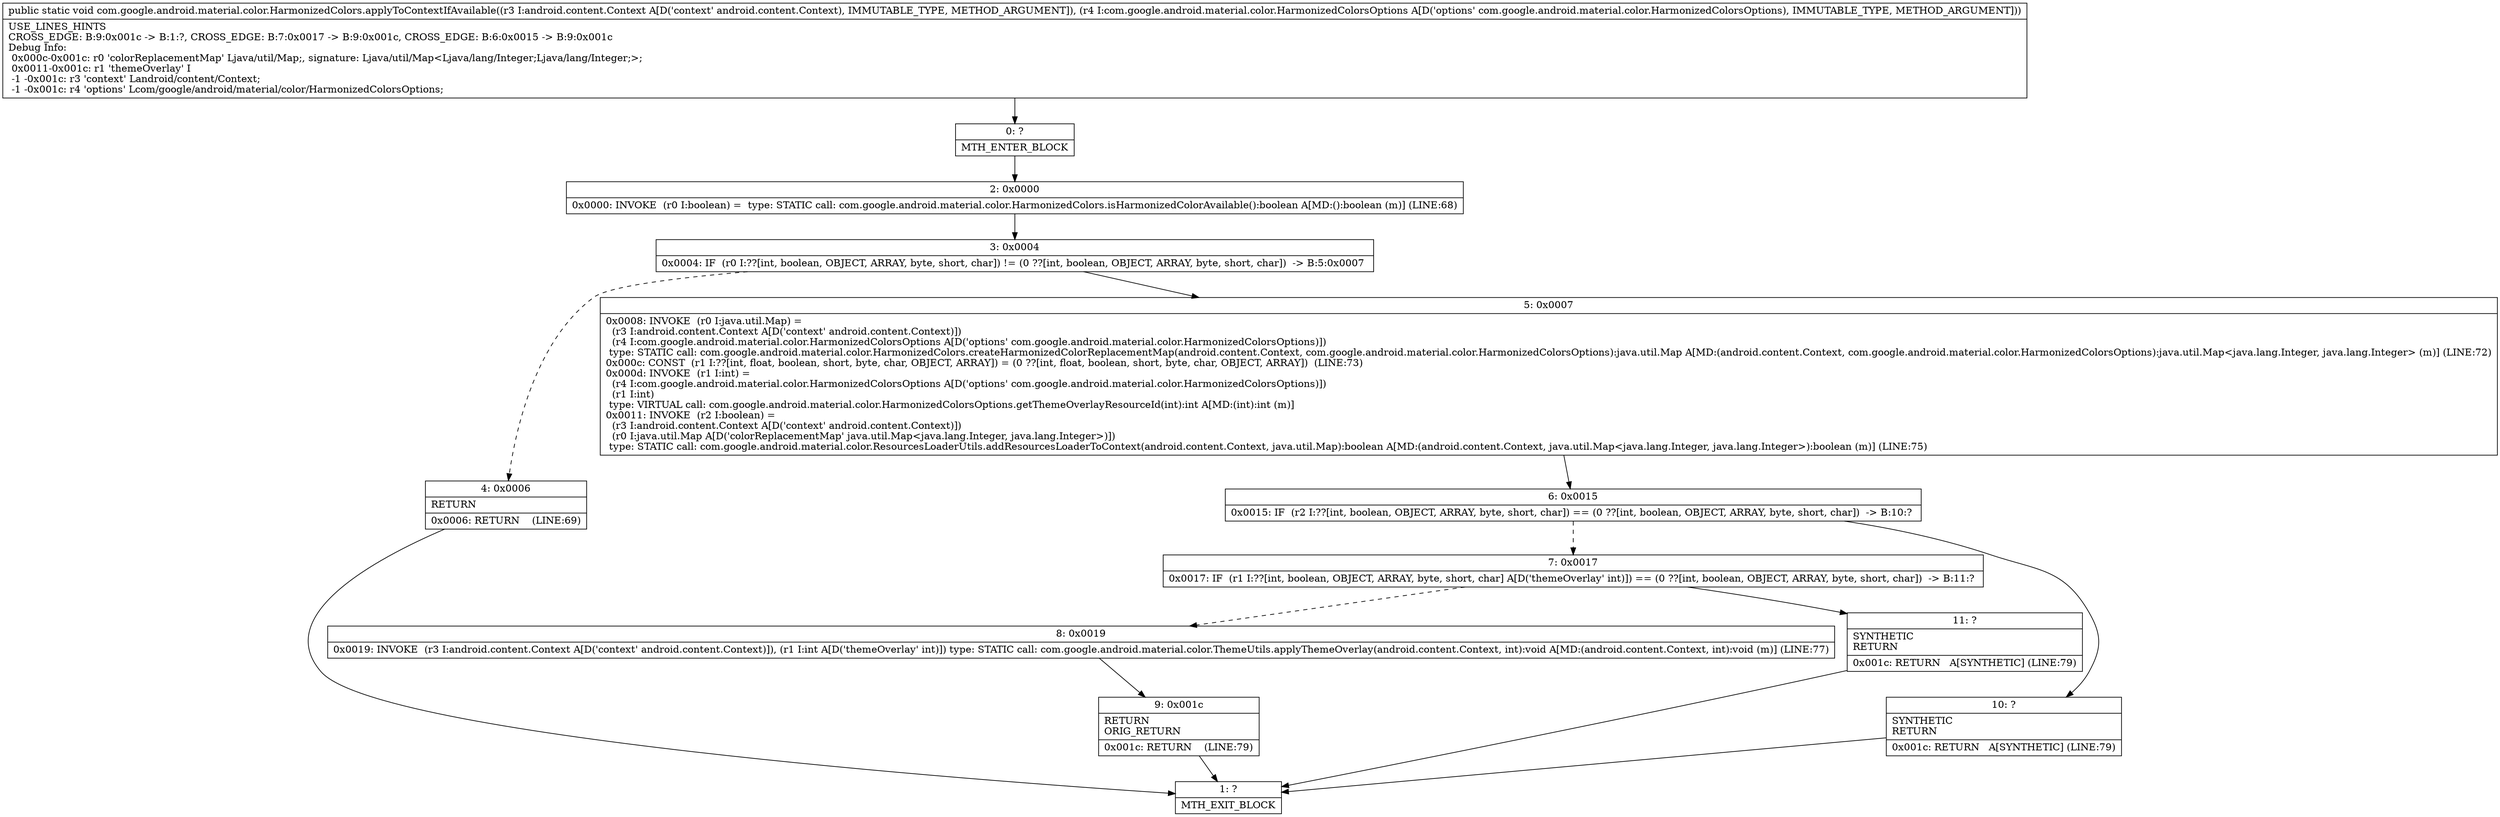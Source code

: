 digraph "CFG forcom.google.android.material.color.HarmonizedColors.applyToContextIfAvailable(Landroid\/content\/Context;Lcom\/google\/android\/material\/color\/HarmonizedColorsOptions;)V" {
Node_0 [shape=record,label="{0\:\ ?|MTH_ENTER_BLOCK\l}"];
Node_2 [shape=record,label="{2\:\ 0x0000|0x0000: INVOKE  (r0 I:boolean) =  type: STATIC call: com.google.android.material.color.HarmonizedColors.isHarmonizedColorAvailable():boolean A[MD:():boolean (m)] (LINE:68)\l}"];
Node_3 [shape=record,label="{3\:\ 0x0004|0x0004: IF  (r0 I:??[int, boolean, OBJECT, ARRAY, byte, short, char]) != (0 ??[int, boolean, OBJECT, ARRAY, byte, short, char])  \-\> B:5:0x0007 \l}"];
Node_4 [shape=record,label="{4\:\ 0x0006|RETURN\l|0x0006: RETURN    (LINE:69)\l}"];
Node_1 [shape=record,label="{1\:\ ?|MTH_EXIT_BLOCK\l}"];
Node_5 [shape=record,label="{5\:\ 0x0007|0x0008: INVOKE  (r0 I:java.util.Map) = \l  (r3 I:android.content.Context A[D('context' android.content.Context)])\l  (r4 I:com.google.android.material.color.HarmonizedColorsOptions A[D('options' com.google.android.material.color.HarmonizedColorsOptions)])\l type: STATIC call: com.google.android.material.color.HarmonizedColors.createHarmonizedColorReplacementMap(android.content.Context, com.google.android.material.color.HarmonizedColorsOptions):java.util.Map A[MD:(android.content.Context, com.google.android.material.color.HarmonizedColorsOptions):java.util.Map\<java.lang.Integer, java.lang.Integer\> (m)] (LINE:72)\l0x000c: CONST  (r1 I:??[int, float, boolean, short, byte, char, OBJECT, ARRAY]) = (0 ??[int, float, boolean, short, byte, char, OBJECT, ARRAY])  (LINE:73)\l0x000d: INVOKE  (r1 I:int) = \l  (r4 I:com.google.android.material.color.HarmonizedColorsOptions A[D('options' com.google.android.material.color.HarmonizedColorsOptions)])\l  (r1 I:int)\l type: VIRTUAL call: com.google.android.material.color.HarmonizedColorsOptions.getThemeOverlayResourceId(int):int A[MD:(int):int (m)]\l0x0011: INVOKE  (r2 I:boolean) = \l  (r3 I:android.content.Context A[D('context' android.content.Context)])\l  (r0 I:java.util.Map A[D('colorReplacementMap' java.util.Map\<java.lang.Integer, java.lang.Integer\>)])\l type: STATIC call: com.google.android.material.color.ResourcesLoaderUtils.addResourcesLoaderToContext(android.content.Context, java.util.Map):boolean A[MD:(android.content.Context, java.util.Map\<java.lang.Integer, java.lang.Integer\>):boolean (m)] (LINE:75)\l}"];
Node_6 [shape=record,label="{6\:\ 0x0015|0x0015: IF  (r2 I:??[int, boolean, OBJECT, ARRAY, byte, short, char]) == (0 ??[int, boolean, OBJECT, ARRAY, byte, short, char])  \-\> B:10:? \l}"];
Node_7 [shape=record,label="{7\:\ 0x0017|0x0017: IF  (r1 I:??[int, boolean, OBJECT, ARRAY, byte, short, char] A[D('themeOverlay' int)]) == (0 ??[int, boolean, OBJECT, ARRAY, byte, short, char])  \-\> B:11:? \l}"];
Node_8 [shape=record,label="{8\:\ 0x0019|0x0019: INVOKE  (r3 I:android.content.Context A[D('context' android.content.Context)]), (r1 I:int A[D('themeOverlay' int)]) type: STATIC call: com.google.android.material.color.ThemeUtils.applyThemeOverlay(android.content.Context, int):void A[MD:(android.content.Context, int):void (m)] (LINE:77)\l}"];
Node_9 [shape=record,label="{9\:\ 0x001c|RETURN\lORIG_RETURN\l|0x001c: RETURN    (LINE:79)\l}"];
Node_11 [shape=record,label="{11\:\ ?|SYNTHETIC\lRETURN\l|0x001c: RETURN   A[SYNTHETIC] (LINE:79)\l}"];
Node_10 [shape=record,label="{10\:\ ?|SYNTHETIC\lRETURN\l|0x001c: RETURN   A[SYNTHETIC] (LINE:79)\l}"];
MethodNode[shape=record,label="{public static void com.google.android.material.color.HarmonizedColors.applyToContextIfAvailable((r3 I:android.content.Context A[D('context' android.content.Context), IMMUTABLE_TYPE, METHOD_ARGUMENT]), (r4 I:com.google.android.material.color.HarmonizedColorsOptions A[D('options' com.google.android.material.color.HarmonizedColorsOptions), IMMUTABLE_TYPE, METHOD_ARGUMENT]))  | USE_LINES_HINTS\lCROSS_EDGE: B:9:0x001c \-\> B:1:?, CROSS_EDGE: B:7:0x0017 \-\> B:9:0x001c, CROSS_EDGE: B:6:0x0015 \-\> B:9:0x001c\lDebug Info:\l  0x000c\-0x001c: r0 'colorReplacementMap' Ljava\/util\/Map;, signature: Ljava\/util\/Map\<Ljava\/lang\/Integer;Ljava\/lang\/Integer;\>;\l  0x0011\-0x001c: r1 'themeOverlay' I\l  \-1 \-0x001c: r3 'context' Landroid\/content\/Context;\l  \-1 \-0x001c: r4 'options' Lcom\/google\/android\/material\/color\/HarmonizedColorsOptions;\l}"];
MethodNode -> Node_0;Node_0 -> Node_2;
Node_2 -> Node_3;
Node_3 -> Node_4[style=dashed];
Node_3 -> Node_5;
Node_4 -> Node_1;
Node_5 -> Node_6;
Node_6 -> Node_7[style=dashed];
Node_6 -> Node_10;
Node_7 -> Node_8[style=dashed];
Node_7 -> Node_11;
Node_8 -> Node_9;
Node_9 -> Node_1;
Node_11 -> Node_1;
Node_10 -> Node_1;
}

